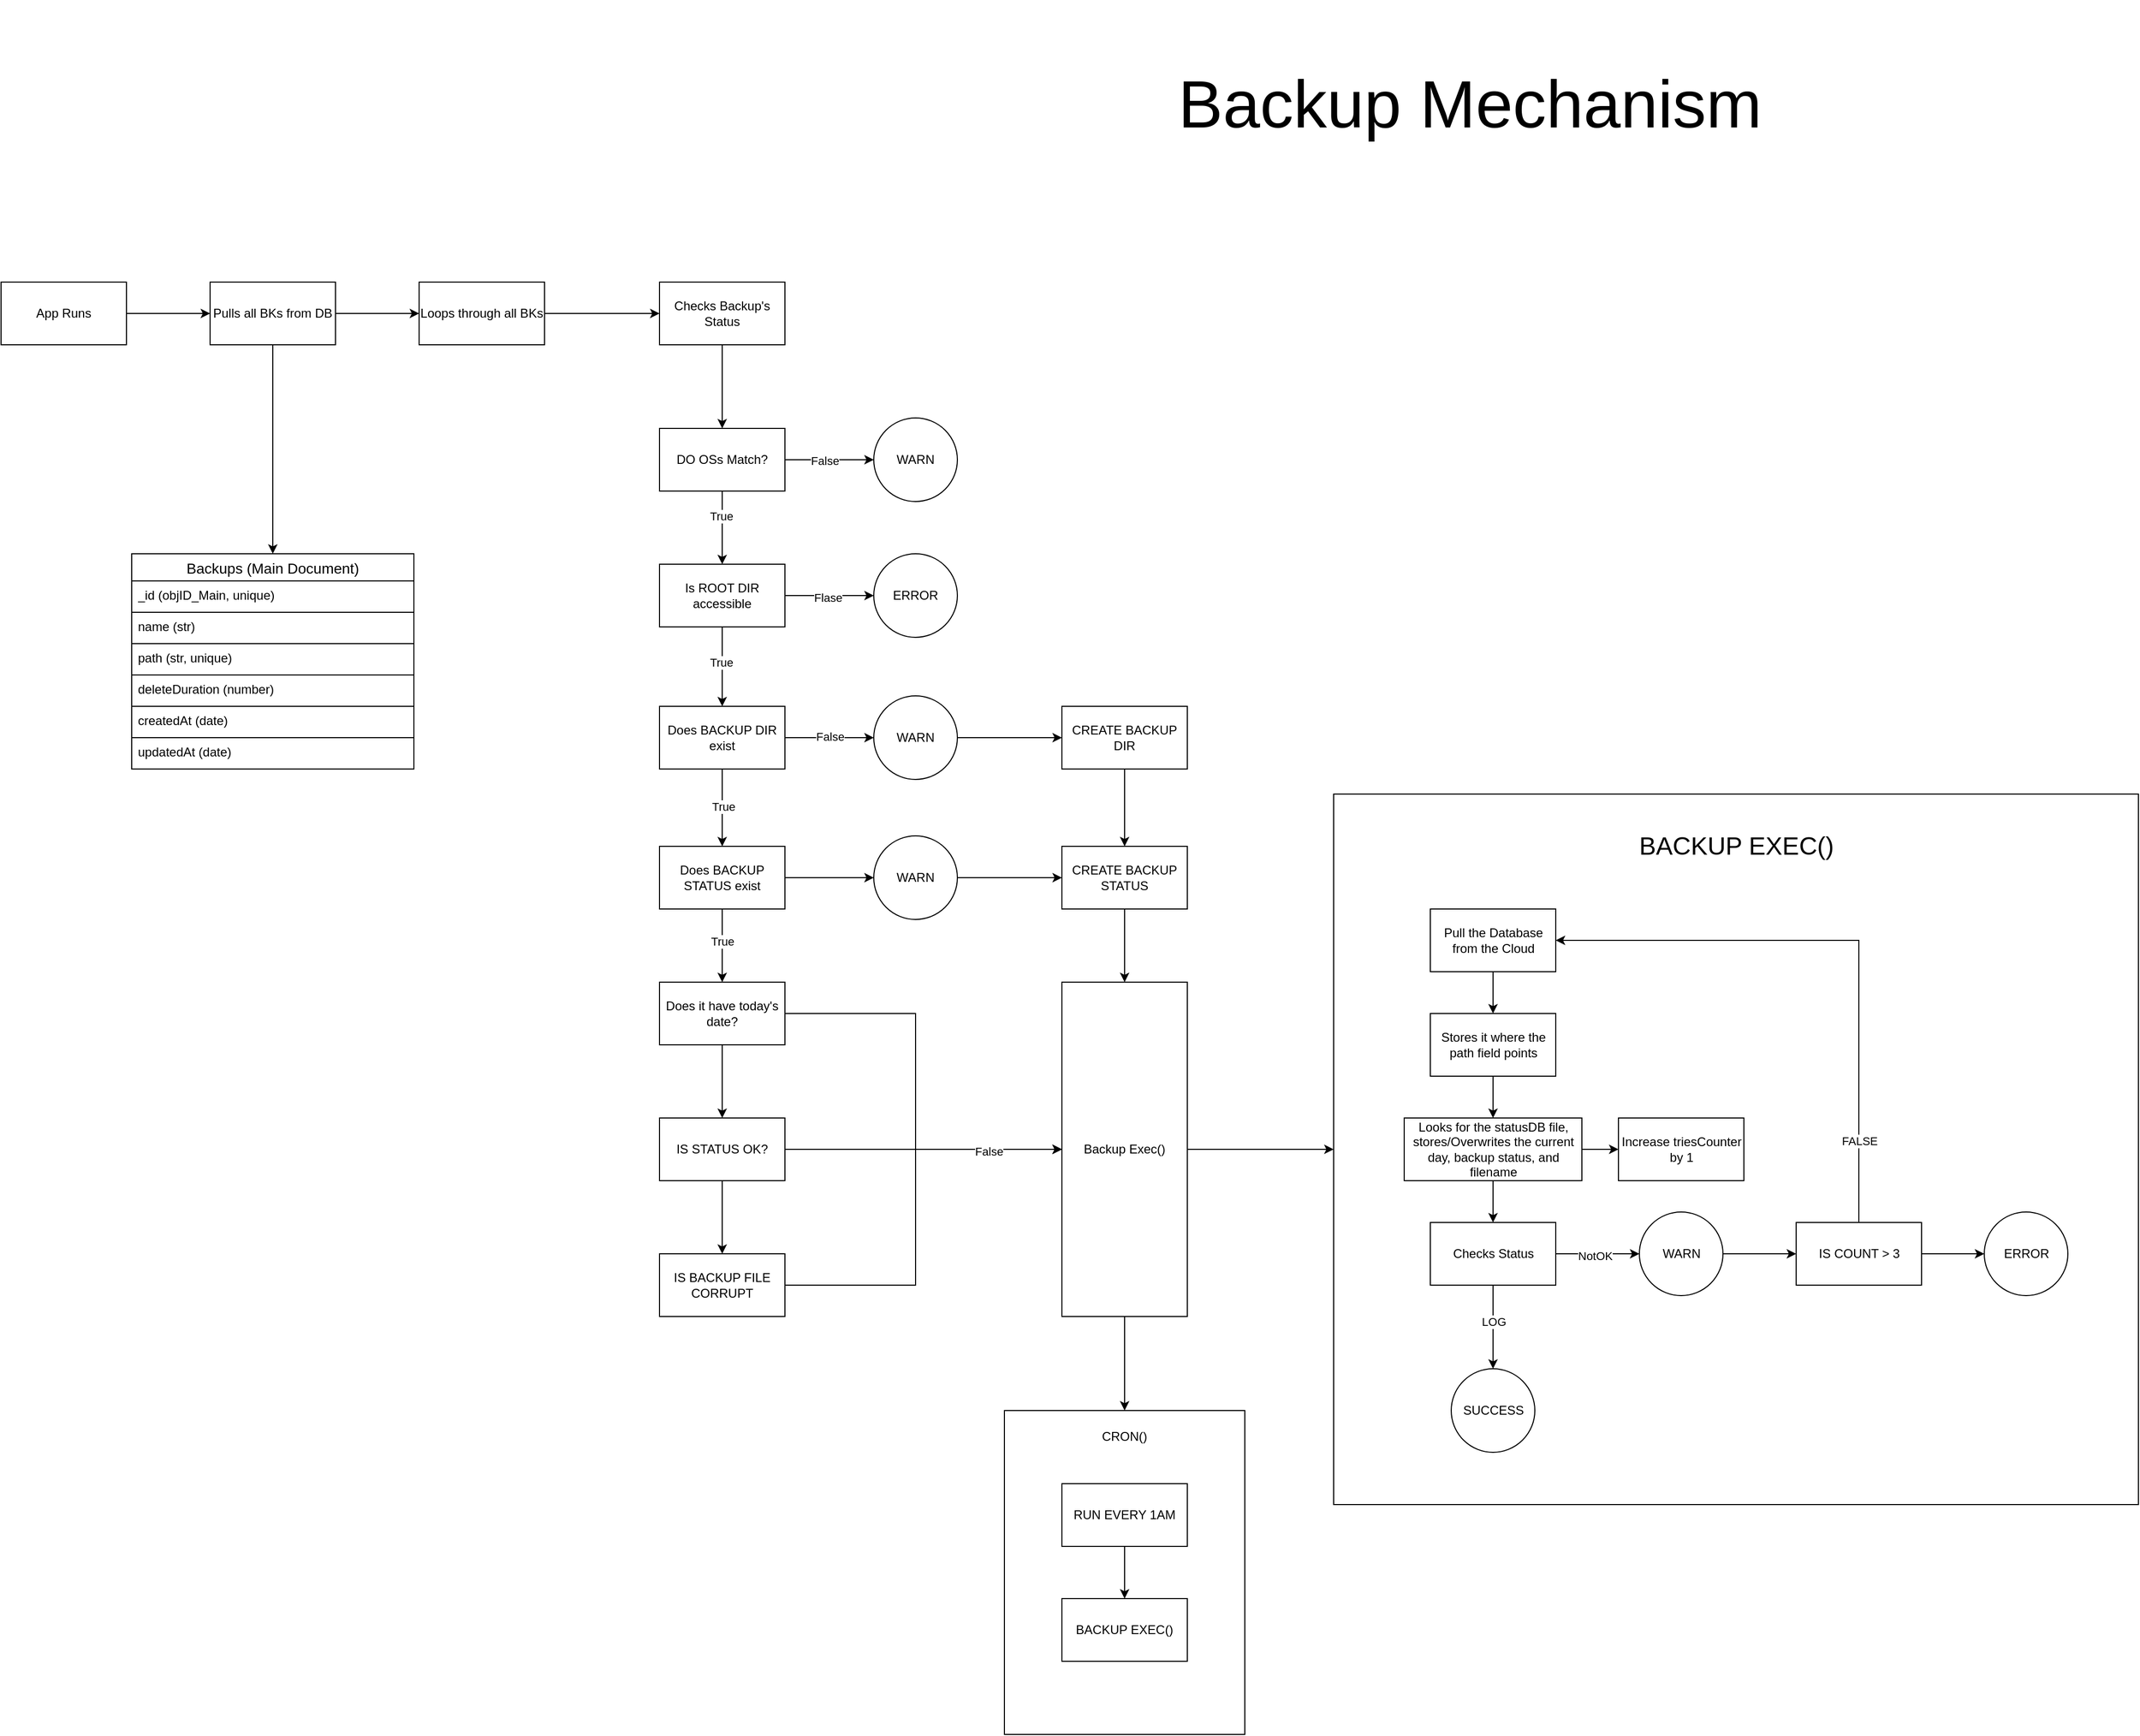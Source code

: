 <mxfile version="23.1.5" type="device">
  <diagram name="Page-1" id="aUB3g0tVHQepJo11lSVc">
    <mxGraphModel dx="1785" dy="1233" grid="1" gridSize="10" guides="1" tooltips="1" connect="1" arrows="1" fold="1" page="1" pageScale="1" pageWidth="5000" pageHeight="1800" math="0" shadow="0">
      <root>
        <mxCell id="0" />
        <mxCell id="1" parent="0" />
        <mxCell id="_85hRrt5dcOIgrZqKlnH-1" value="Backup Mechanism" style="text;html=1;align=center;verticalAlign=middle;whiteSpace=wrap;rounded=0;fontSize=64;" parent="1" vertex="1">
          <mxGeometry x="2138" y="70" width="725" height="200" as="geometry" />
        </mxCell>
        <mxCell id="_85hRrt5dcOIgrZqKlnH-43" value="" style="edgeStyle=orthogonalEdgeStyle;rounded=0;orthogonalLoop=1;jettySize=auto;html=1;" parent="1" source="_85hRrt5dcOIgrZqKlnH-2" target="_85hRrt5dcOIgrZqKlnH-42" edge="1">
          <mxGeometry relative="1" as="geometry" />
        </mxCell>
        <mxCell id="_85hRrt5dcOIgrZqKlnH-2" value="App Runs" style="rounded=0;whiteSpace=wrap;html=1;" parent="1" vertex="1">
          <mxGeometry x="1095" y="340" width="120" height="60" as="geometry" />
        </mxCell>
        <mxCell id="_85hRrt5dcOIgrZqKlnH-3" value="Checks Backup&#39;s Status" style="rounded=0;whiteSpace=wrap;html=1;" parent="1" vertex="1">
          <mxGeometry x="1725" y="340" width="120" height="60" as="geometry" />
        </mxCell>
        <mxCell id="_85hRrt5dcOIgrZqKlnH-45" value="" style="edgeStyle=orthogonalEdgeStyle;rounded=0;orthogonalLoop=1;jettySize=auto;html=1;" parent="1" source="_85hRrt5dcOIgrZqKlnH-42" target="_85hRrt5dcOIgrZqKlnH-44" edge="1">
          <mxGeometry relative="1" as="geometry" />
        </mxCell>
        <mxCell id="_85hRrt5dcOIgrZqKlnH-88" style="edgeStyle=orthogonalEdgeStyle;rounded=0;orthogonalLoop=1;jettySize=auto;html=1;exitX=0.5;exitY=1;exitDx=0;exitDy=0;entryX=0.5;entryY=0;entryDx=0;entryDy=0;" parent="1" source="_85hRrt5dcOIgrZqKlnH-42" target="_85hRrt5dcOIgrZqKlnH-81" edge="1">
          <mxGeometry relative="1" as="geometry" />
        </mxCell>
        <mxCell id="_85hRrt5dcOIgrZqKlnH-42" value="Pulls all BKs from DB" style="rounded=0;whiteSpace=wrap;html=1;" parent="1" vertex="1">
          <mxGeometry x="1295" y="340" width="120" height="60" as="geometry" />
        </mxCell>
        <mxCell id="_85hRrt5dcOIgrZqKlnH-46" value="" style="edgeStyle=orthogonalEdgeStyle;rounded=0;orthogonalLoop=1;jettySize=auto;html=1;" parent="1" source="_85hRrt5dcOIgrZqKlnH-44" target="_85hRrt5dcOIgrZqKlnH-3" edge="1">
          <mxGeometry relative="1" as="geometry" />
        </mxCell>
        <mxCell id="_85hRrt5dcOIgrZqKlnH-44" value="Loops through all BKs" style="rounded=0;whiteSpace=wrap;html=1;" parent="1" vertex="1">
          <mxGeometry x="1495" y="340" width="120" height="60" as="geometry" />
        </mxCell>
        <mxCell id="_85hRrt5dcOIgrZqKlnH-81" value="Backups (Main Document)" style="swimlane;fontStyle=0;childLayout=stackLayout;horizontal=1;startSize=26;horizontalStack=0;resizeParent=1;resizeParentMax=0;resizeLast=0;collapsible=1;marginBottom=0;align=center;fontSize=14;" parent="1" vertex="1">
          <mxGeometry x="1220" y="600" width="270" height="206" as="geometry" />
        </mxCell>
        <mxCell id="_85hRrt5dcOIgrZqKlnH-82" value="_id (objID_Main, unique)" style="text;strokeColor=default;fillColor=none;spacingLeft=4;spacingRight=4;overflow=hidden;rotatable=0;points=[[0,0.5],[1,0.5]];portConstraint=eastwest;fontSize=12;whiteSpace=wrap;html=1;" parent="_85hRrt5dcOIgrZqKlnH-81" vertex="1">
          <mxGeometry y="26" width="270" height="30" as="geometry" />
        </mxCell>
        <mxCell id="_85hRrt5dcOIgrZqKlnH-83" value="name (str)" style="text;strokeColor=default;fillColor=none;spacingLeft=4;spacingRight=4;overflow=hidden;rotatable=0;points=[[0,0.5],[1,0.5]];portConstraint=eastwest;fontSize=12;whiteSpace=wrap;html=1;" parent="_85hRrt5dcOIgrZqKlnH-81" vertex="1">
          <mxGeometry y="56" width="270" height="30" as="geometry" />
        </mxCell>
        <mxCell id="_85hRrt5dcOIgrZqKlnH-84" value="path (str, unique)" style="text;strokeColor=default;fillColor=none;spacingLeft=4;spacingRight=4;overflow=hidden;rotatable=0;points=[[0,0.5],[1,0.5]];portConstraint=eastwest;fontSize=12;whiteSpace=wrap;html=1;" parent="_85hRrt5dcOIgrZqKlnH-81" vertex="1">
          <mxGeometry y="86" width="270" height="30" as="geometry" />
        </mxCell>
        <mxCell id="_85hRrt5dcOIgrZqKlnH-85" value="deleteDuration (number)" style="text;strokeColor=default;fillColor=none;spacingLeft=4;spacingRight=4;overflow=hidden;rotatable=0;points=[[0,0.5],[1,0.5]];portConstraint=eastwest;fontSize=12;whiteSpace=wrap;html=1;" parent="_85hRrt5dcOIgrZqKlnH-81" vertex="1">
          <mxGeometry y="116" width="270" height="30" as="geometry" />
        </mxCell>
        <mxCell id="_85hRrt5dcOIgrZqKlnH-86" value="createdAt (date)&amp;nbsp;" style="text;strokeColor=default;fillColor=none;spacingLeft=4;spacingRight=4;overflow=hidden;rotatable=0;points=[[0,0.5],[1,0.5]];portConstraint=eastwest;fontSize=12;whiteSpace=wrap;html=1;" parent="_85hRrt5dcOIgrZqKlnH-81" vertex="1">
          <mxGeometry y="146" width="270" height="30" as="geometry" />
        </mxCell>
        <mxCell id="_85hRrt5dcOIgrZqKlnH-87" value="updatedAt (date)" style="text;strokeColor=default;fillColor=none;spacingLeft=4;spacingRight=4;overflow=hidden;rotatable=0;points=[[0,0.5],[1,0.5]];portConstraint=eastwest;fontSize=12;whiteSpace=wrap;html=1;" parent="_85hRrt5dcOIgrZqKlnH-81" vertex="1">
          <mxGeometry y="176" width="270" height="30" as="geometry" />
        </mxCell>
        <mxCell id="IY52gmghLBoiXJImSR9J-2" value="" style="edgeStyle=orthogonalEdgeStyle;rounded=0;orthogonalLoop=1;jettySize=auto;html=1;" edge="1" parent="1" source="IY52gmghLBoiXJImSR9J-9" target="IY52gmghLBoiXJImSR9J-1">
          <mxGeometry relative="1" as="geometry">
            <mxPoint x="1785" y="400" as="sourcePoint" />
            <mxPoint x="1785" y="630" as="targetPoint" />
          </mxGeometry>
        </mxCell>
        <mxCell id="IY52gmghLBoiXJImSR9J-14" value="True" style="edgeLabel;html=1;align=center;verticalAlign=middle;resizable=0;points=[];" vertex="1" connectable="0" parent="IY52gmghLBoiXJImSR9J-2">
          <mxGeometry x="-0.314" y="-1" relative="1" as="geometry">
            <mxPoint as="offset" />
          </mxGeometry>
        </mxCell>
        <mxCell id="IY52gmghLBoiXJImSR9J-7" value="" style="edgeStyle=orthogonalEdgeStyle;rounded=0;orthogonalLoop=1;jettySize=auto;html=1;" edge="1" parent="1" source="IY52gmghLBoiXJImSR9J-1" target="IY52gmghLBoiXJImSR9J-6">
          <mxGeometry relative="1" as="geometry" />
        </mxCell>
        <mxCell id="IY52gmghLBoiXJImSR9J-8" value="Flase" style="edgeLabel;html=1;align=center;verticalAlign=middle;resizable=0;points=[];" vertex="1" connectable="0" parent="IY52gmghLBoiXJImSR9J-7">
          <mxGeometry x="-0.035" y="-2" relative="1" as="geometry">
            <mxPoint as="offset" />
          </mxGeometry>
        </mxCell>
        <mxCell id="IY52gmghLBoiXJImSR9J-1" value="Is ROOT DIR accessible" style="rounded=0;whiteSpace=wrap;html=1;" vertex="1" parent="1">
          <mxGeometry x="1725" y="610" width="120" height="60" as="geometry" />
        </mxCell>
        <mxCell id="IY52gmghLBoiXJImSR9J-6" value="ERROR" style="ellipse;whiteSpace=wrap;html=1;aspect=fixed;" vertex="1" parent="1">
          <mxGeometry x="1930" y="600" width="80" height="80" as="geometry" />
        </mxCell>
        <mxCell id="IY52gmghLBoiXJImSR9J-10" value="WARN" style="ellipse;whiteSpace=wrap;html=1;aspect=fixed;" vertex="1" parent="1">
          <mxGeometry x="1930" y="470" width="80" height="80" as="geometry" />
        </mxCell>
        <mxCell id="IY52gmghLBoiXJImSR9J-11" value="" style="edgeStyle=orthogonalEdgeStyle;rounded=0;orthogonalLoop=1;jettySize=auto;html=1;" edge="1" parent="1" source="_85hRrt5dcOIgrZqKlnH-3" target="IY52gmghLBoiXJImSR9J-9">
          <mxGeometry relative="1" as="geometry">
            <mxPoint x="1785" y="400" as="sourcePoint" />
            <mxPoint x="1785" y="730" as="targetPoint" />
          </mxGeometry>
        </mxCell>
        <mxCell id="IY52gmghLBoiXJImSR9J-12" value="" style="edgeStyle=orthogonalEdgeStyle;rounded=0;orthogonalLoop=1;jettySize=auto;html=1;" edge="1" parent="1" source="IY52gmghLBoiXJImSR9J-9" target="IY52gmghLBoiXJImSR9J-10">
          <mxGeometry relative="1" as="geometry" />
        </mxCell>
        <mxCell id="IY52gmghLBoiXJImSR9J-13" value="False" style="edgeLabel;html=1;align=center;verticalAlign=middle;resizable=0;points=[];" vertex="1" connectable="0" parent="IY52gmghLBoiXJImSR9J-12">
          <mxGeometry x="-0.106" y="-1" relative="1" as="geometry">
            <mxPoint as="offset" />
          </mxGeometry>
        </mxCell>
        <mxCell id="IY52gmghLBoiXJImSR9J-9" value="DO OSs Match?" style="rounded=0;whiteSpace=wrap;html=1;" vertex="1" parent="1">
          <mxGeometry x="1725" y="480" width="120" height="60" as="geometry" />
        </mxCell>
        <mxCell id="IY52gmghLBoiXJImSR9J-16" value="" style="edgeStyle=orthogonalEdgeStyle;rounded=0;orthogonalLoop=1;jettySize=auto;html=1;" edge="1" parent="1" source="IY52gmghLBoiXJImSR9J-1" target="IY52gmghLBoiXJImSR9J-15">
          <mxGeometry relative="1" as="geometry">
            <mxPoint x="1785" y="670" as="sourcePoint" />
            <mxPoint x="1785" y="960" as="targetPoint" />
          </mxGeometry>
        </mxCell>
        <mxCell id="IY52gmghLBoiXJImSR9J-18" value="True" style="edgeLabel;html=1;align=center;verticalAlign=middle;resizable=0;points=[];" vertex="1" connectable="0" parent="IY52gmghLBoiXJImSR9J-16">
          <mxGeometry x="-0.105" y="-1" relative="1" as="geometry">
            <mxPoint as="offset" />
          </mxGeometry>
        </mxCell>
        <mxCell id="IY52gmghLBoiXJImSR9J-20" value="" style="edgeStyle=orthogonalEdgeStyle;rounded=0;orthogonalLoop=1;jettySize=auto;html=1;" edge="1" parent="1" source="IY52gmghLBoiXJImSR9J-15" target="IY52gmghLBoiXJImSR9J-19">
          <mxGeometry relative="1" as="geometry" />
        </mxCell>
        <mxCell id="IY52gmghLBoiXJImSR9J-21" value="False" style="edgeLabel;html=1;align=center;verticalAlign=middle;resizable=0;points=[];" vertex="1" connectable="0" parent="IY52gmghLBoiXJImSR9J-20">
          <mxGeometry x="-0.001" y="1" relative="1" as="geometry">
            <mxPoint as="offset" />
          </mxGeometry>
        </mxCell>
        <mxCell id="IY52gmghLBoiXJImSR9J-15" value="Does BACKUP DIR exist" style="rounded=0;whiteSpace=wrap;html=1;" vertex="1" parent="1">
          <mxGeometry x="1725" y="746" width="120" height="60" as="geometry" />
        </mxCell>
        <mxCell id="IY52gmghLBoiXJImSR9J-28" style="edgeStyle=orthogonalEdgeStyle;rounded=0;orthogonalLoop=1;jettySize=auto;html=1;exitX=1;exitY=0.5;exitDx=0;exitDy=0;entryX=0;entryY=0.5;entryDx=0;entryDy=0;" edge="1" parent="1" source="IY52gmghLBoiXJImSR9J-19" target="IY52gmghLBoiXJImSR9J-29">
          <mxGeometry relative="1" as="geometry">
            <mxPoint x="2120" y="776.258" as="targetPoint" />
          </mxGeometry>
        </mxCell>
        <mxCell id="IY52gmghLBoiXJImSR9J-19" value="WARN" style="ellipse;whiteSpace=wrap;html=1;aspect=fixed;" vertex="1" parent="1">
          <mxGeometry x="1930" y="736" width="80" height="80" as="geometry" />
        </mxCell>
        <mxCell id="IY52gmghLBoiXJImSR9J-23" value="" style="edgeStyle=orthogonalEdgeStyle;rounded=0;orthogonalLoop=1;jettySize=auto;html=1;" edge="1" parent="1" source="IY52gmghLBoiXJImSR9J-15" target="IY52gmghLBoiXJImSR9J-22">
          <mxGeometry relative="1" as="geometry">
            <mxPoint x="1785" y="806" as="sourcePoint" />
            <mxPoint x="1785" y="1070" as="targetPoint" />
          </mxGeometry>
        </mxCell>
        <mxCell id="IY52gmghLBoiXJImSR9J-26" value="True" style="edgeLabel;html=1;align=center;verticalAlign=middle;resizable=0;points=[];" vertex="1" connectable="0" parent="IY52gmghLBoiXJImSR9J-23">
          <mxGeometry x="-0.022" y="1" relative="1" as="geometry">
            <mxPoint as="offset" />
          </mxGeometry>
        </mxCell>
        <mxCell id="IY52gmghLBoiXJImSR9J-25" value="" style="edgeStyle=orthogonalEdgeStyle;rounded=0;orthogonalLoop=1;jettySize=auto;html=1;" edge="1" parent="1" source="IY52gmghLBoiXJImSR9J-22" target="IY52gmghLBoiXJImSR9J-24">
          <mxGeometry relative="1" as="geometry" />
        </mxCell>
        <mxCell id="IY52gmghLBoiXJImSR9J-35" style="edgeStyle=orthogonalEdgeStyle;rounded=0;orthogonalLoop=1;jettySize=auto;html=1;exitX=0.5;exitY=1;exitDx=0;exitDy=0;entryX=0.5;entryY=0;entryDx=0;entryDy=0;" edge="1" parent="1" source="IY52gmghLBoiXJImSR9J-22" target="IY52gmghLBoiXJImSR9J-34">
          <mxGeometry relative="1" as="geometry" />
        </mxCell>
        <mxCell id="IY52gmghLBoiXJImSR9J-36" value="True" style="edgeLabel;html=1;align=center;verticalAlign=middle;resizable=0;points=[];" vertex="1" connectable="0" parent="IY52gmghLBoiXJImSR9J-35">
          <mxGeometry x="-0.114" relative="1" as="geometry">
            <mxPoint as="offset" />
          </mxGeometry>
        </mxCell>
        <mxCell id="IY52gmghLBoiXJImSR9J-22" value="Does BACKUP STATUS exist" style="rounded=0;whiteSpace=wrap;html=1;" vertex="1" parent="1">
          <mxGeometry x="1725" y="880" width="120" height="60" as="geometry" />
        </mxCell>
        <mxCell id="IY52gmghLBoiXJImSR9J-32" style="edgeStyle=orthogonalEdgeStyle;rounded=0;orthogonalLoop=1;jettySize=auto;html=1;exitX=1;exitY=0.5;exitDx=0;exitDy=0;entryX=0;entryY=0.5;entryDx=0;entryDy=0;" edge="1" parent="1" source="IY52gmghLBoiXJImSR9J-24" target="IY52gmghLBoiXJImSR9J-30">
          <mxGeometry relative="1" as="geometry" />
        </mxCell>
        <mxCell id="IY52gmghLBoiXJImSR9J-24" value="WARN" style="ellipse;whiteSpace=wrap;html=1;aspect=fixed;" vertex="1" parent="1">
          <mxGeometry x="1930" y="870" width="80" height="80" as="geometry" />
        </mxCell>
        <mxCell id="IY52gmghLBoiXJImSR9J-33" style="edgeStyle=orthogonalEdgeStyle;rounded=0;orthogonalLoop=1;jettySize=auto;html=1;exitX=0.5;exitY=1;exitDx=0;exitDy=0;entryX=0.5;entryY=0;entryDx=0;entryDy=0;" edge="1" parent="1" source="IY52gmghLBoiXJImSR9J-29" target="IY52gmghLBoiXJImSR9J-30">
          <mxGeometry relative="1" as="geometry" />
        </mxCell>
        <mxCell id="IY52gmghLBoiXJImSR9J-29" value="CREATE BACKUP DIR" style="rounded=0;whiteSpace=wrap;html=1;" vertex="1" parent="1">
          <mxGeometry x="2110" y="746" width="120" height="60" as="geometry" />
        </mxCell>
        <mxCell id="IY52gmghLBoiXJImSR9J-38" value="" style="edgeStyle=orthogonalEdgeStyle;rounded=0;orthogonalLoop=1;jettySize=auto;html=1;" edge="1" parent="1" source="IY52gmghLBoiXJImSR9J-30" target="IY52gmghLBoiXJImSR9J-37">
          <mxGeometry relative="1" as="geometry" />
        </mxCell>
        <mxCell id="IY52gmghLBoiXJImSR9J-30" value="CREATE BACKUP STATUS" style="rounded=0;whiteSpace=wrap;html=1;" vertex="1" parent="1">
          <mxGeometry x="2110" y="880" width="120" height="60" as="geometry" />
        </mxCell>
        <mxCell id="IY52gmghLBoiXJImSR9J-40" style="edgeStyle=orthogonalEdgeStyle;rounded=0;orthogonalLoop=1;jettySize=auto;html=1;exitX=1;exitY=0.5;exitDx=0;exitDy=0;entryX=0;entryY=0.5;entryDx=0;entryDy=0;" edge="1" parent="1" source="IY52gmghLBoiXJImSR9J-34" target="IY52gmghLBoiXJImSR9J-37">
          <mxGeometry relative="1" as="geometry">
            <Array as="points">
              <mxPoint x="1970" y="1040" />
              <mxPoint x="1970" y="1170" />
            </Array>
          </mxGeometry>
        </mxCell>
        <mxCell id="IY52gmghLBoiXJImSR9J-43" value="" style="edgeStyle=orthogonalEdgeStyle;rounded=0;orthogonalLoop=1;jettySize=auto;html=1;" edge="1" parent="1" source="IY52gmghLBoiXJImSR9J-34" target="IY52gmghLBoiXJImSR9J-42">
          <mxGeometry relative="1" as="geometry" />
        </mxCell>
        <mxCell id="IY52gmghLBoiXJImSR9J-34" value="Does it have today&#39;s date?" style="rounded=0;whiteSpace=wrap;html=1;" vertex="1" parent="1">
          <mxGeometry x="1725" y="1010" width="120" height="60" as="geometry" />
        </mxCell>
        <mxCell id="IY52gmghLBoiXJImSR9J-83" style="edgeStyle=orthogonalEdgeStyle;rounded=0;orthogonalLoop=1;jettySize=auto;html=1;exitX=1;exitY=0.5;exitDx=0;exitDy=0;entryX=0;entryY=0.5;entryDx=0;entryDy=0;" edge="1" parent="1" source="IY52gmghLBoiXJImSR9J-37" target="IY52gmghLBoiXJImSR9J-52">
          <mxGeometry relative="1" as="geometry" />
        </mxCell>
        <mxCell id="IY52gmghLBoiXJImSR9J-84" style="edgeStyle=orthogonalEdgeStyle;rounded=0;orthogonalLoop=1;jettySize=auto;html=1;exitX=0.5;exitY=1;exitDx=0;exitDy=0;entryX=0.5;entryY=0;entryDx=0;entryDy=0;" edge="1" parent="1" source="IY52gmghLBoiXJImSR9J-37" target="IY52gmghLBoiXJImSR9J-85">
          <mxGeometry relative="1" as="geometry">
            <mxPoint x="2170" y="1400" as="targetPoint" />
          </mxGeometry>
        </mxCell>
        <mxCell id="IY52gmghLBoiXJImSR9J-37" value="Backup Exec()" style="rounded=0;whiteSpace=wrap;html=1;" vertex="1" parent="1">
          <mxGeometry x="2110" y="1010" width="120" height="320" as="geometry" />
        </mxCell>
        <mxCell id="IY52gmghLBoiXJImSR9J-45" style="edgeStyle=orthogonalEdgeStyle;rounded=0;orthogonalLoop=1;jettySize=auto;html=1;exitX=1;exitY=0.5;exitDx=0;exitDy=0;entryX=0;entryY=0.5;entryDx=0;entryDy=0;" edge="1" parent="1" source="IY52gmghLBoiXJImSR9J-42">
          <mxGeometry relative="1" as="geometry">
            <mxPoint x="2110" y="1170" as="targetPoint" />
          </mxGeometry>
        </mxCell>
        <mxCell id="IY52gmghLBoiXJImSR9J-48" value="" style="edgeStyle=orthogonalEdgeStyle;rounded=0;orthogonalLoop=1;jettySize=auto;html=1;" edge="1" parent="1" source="IY52gmghLBoiXJImSR9J-42" target="IY52gmghLBoiXJImSR9J-47">
          <mxGeometry relative="1" as="geometry" />
        </mxCell>
        <mxCell id="IY52gmghLBoiXJImSR9J-42" value="IS STATUS OK?" style="rounded=0;whiteSpace=wrap;html=1;" vertex="1" parent="1">
          <mxGeometry x="1725" y="1140" width="120" height="60" as="geometry" />
        </mxCell>
        <mxCell id="IY52gmghLBoiXJImSR9J-50" style="edgeStyle=orthogonalEdgeStyle;rounded=0;orthogonalLoop=1;jettySize=auto;html=1;exitX=1;exitY=0.5;exitDx=0;exitDy=0;" edge="1" parent="1" source="IY52gmghLBoiXJImSR9J-47" target="IY52gmghLBoiXJImSR9J-37">
          <mxGeometry relative="1" as="geometry">
            <Array as="points">
              <mxPoint x="1970" y="1300" />
              <mxPoint x="1970" y="1170" />
            </Array>
          </mxGeometry>
        </mxCell>
        <mxCell id="IY52gmghLBoiXJImSR9J-51" value="False" style="edgeLabel;html=1;align=center;verticalAlign=middle;resizable=0;points=[];" vertex="1" connectable="0" parent="IY52gmghLBoiXJImSR9J-50">
          <mxGeometry x="0.646" y="-2" relative="1" as="geometry">
            <mxPoint as="offset" />
          </mxGeometry>
        </mxCell>
        <mxCell id="IY52gmghLBoiXJImSR9J-47" value="IS BACKUP FILE CORRUPT" style="rounded=0;whiteSpace=wrap;html=1;" vertex="1" parent="1">
          <mxGeometry x="1725" y="1270" width="120" height="60" as="geometry" />
        </mxCell>
        <mxCell id="IY52gmghLBoiXJImSR9J-82" value="" style="group" vertex="1" connectable="0" parent="1">
          <mxGeometry x="2370" y="830" width="770" height="680" as="geometry" />
        </mxCell>
        <mxCell id="IY52gmghLBoiXJImSR9J-52" value="" style="rounded=0;whiteSpace=wrap;html=1;" vertex="1" parent="IY52gmghLBoiXJImSR9J-82">
          <mxGeometry width="770" height="680" as="geometry" />
        </mxCell>
        <mxCell id="IY52gmghLBoiXJImSR9J-53" value="BACKUP EXEC()" style="text;html=1;align=center;verticalAlign=middle;whiteSpace=wrap;rounded=0;fontSize=24;" vertex="1" parent="IY52gmghLBoiXJImSR9J-82">
          <mxGeometry x="287.5" y="20" width="195" height="60" as="geometry" />
        </mxCell>
        <mxCell id="IY52gmghLBoiXJImSR9J-81" value="" style="group" vertex="1" connectable="0" parent="IY52gmghLBoiXJImSR9J-82">
          <mxGeometry x="67.5" y="110" width="635" height="520" as="geometry" />
        </mxCell>
        <mxCell id="IY52gmghLBoiXJImSR9J-54" value="Pull the Database from the Cloud" style="rounded=0;whiteSpace=wrap;html=1;" vertex="1" parent="IY52gmghLBoiXJImSR9J-81">
          <mxGeometry x="25" width="120" height="60" as="geometry" />
        </mxCell>
        <mxCell id="IY52gmghLBoiXJImSR9J-55" value="Stores it where the path field points" style="rounded=0;whiteSpace=wrap;html=1;" vertex="1" parent="IY52gmghLBoiXJImSR9J-81">
          <mxGeometry x="25" y="100" width="120" height="60" as="geometry" />
        </mxCell>
        <mxCell id="IY52gmghLBoiXJImSR9J-57" value="Looks for the statusDB file, stores/Overwrites the current day, backup status, and filename" style="rounded=0;whiteSpace=wrap;html=1;" vertex="1" parent="IY52gmghLBoiXJImSR9J-81">
          <mxGeometry y="200" width="170" height="60" as="geometry" />
        </mxCell>
        <mxCell id="IY52gmghLBoiXJImSR9J-59" value="Increase triesCounter by 1" style="rounded=0;whiteSpace=wrap;html=1;" vertex="1" parent="IY52gmghLBoiXJImSR9J-81">
          <mxGeometry x="205" y="200" width="120" height="60" as="geometry" />
        </mxCell>
        <mxCell id="IY52gmghLBoiXJImSR9J-61" value="Checks Status" style="rounded=0;whiteSpace=wrap;html=1;" vertex="1" parent="IY52gmghLBoiXJImSR9J-81">
          <mxGeometry x="25" y="300" width="120" height="60" as="geometry" />
        </mxCell>
        <mxCell id="IY52gmghLBoiXJImSR9J-63" value="WARN" style="ellipse;whiteSpace=wrap;html=1;aspect=fixed;" vertex="1" parent="IY52gmghLBoiXJImSR9J-81">
          <mxGeometry x="225" y="290" width="80" height="80" as="geometry" />
        </mxCell>
        <mxCell id="IY52gmghLBoiXJImSR9J-64" value="SUCCESS" style="ellipse;whiteSpace=wrap;html=1;aspect=fixed;" vertex="1" parent="IY52gmghLBoiXJImSR9J-81">
          <mxGeometry x="45" y="440" width="80" height="80" as="geometry" />
        </mxCell>
        <mxCell id="IY52gmghLBoiXJImSR9J-77" style="edgeStyle=orthogonalEdgeStyle;rounded=0;orthogonalLoop=1;jettySize=auto;html=1;exitX=0.5;exitY=0;exitDx=0;exitDy=0;entryX=1;entryY=0.5;entryDx=0;entryDy=0;" edge="1" parent="IY52gmghLBoiXJImSR9J-81" source="IY52gmghLBoiXJImSR9J-75" target="IY52gmghLBoiXJImSR9J-54">
          <mxGeometry relative="1" as="geometry" />
        </mxCell>
        <mxCell id="IY52gmghLBoiXJImSR9J-78" value="FALSE" style="edgeLabel;html=1;align=center;verticalAlign=middle;resizable=0;points=[];" vertex="1" connectable="0" parent="IY52gmghLBoiXJImSR9J-77">
          <mxGeometry x="-0.721" relative="1" as="geometry">
            <mxPoint as="offset" />
          </mxGeometry>
        </mxCell>
        <mxCell id="IY52gmghLBoiXJImSR9J-75" value="IS COUNT &amp;gt; 3" style="rounded=0;whiteSpace=wrap;html=1;" vertex="1" parent="IY52gmghLBoiXJImSR9J-81">
          <mxGeometry x="375" y="300" width="120" height="60" as="geometry" />
        </mxCell>
        <mxCell id="IY52gmghLBoiXJImSR9J-79" value="ERROR" style="ellipse;whiteSpace=wrap;html=1;aspect=fixed;" vertex="1" parent="IY52gmghLBoiXJImSR9J-81">
          <mxGeometry x="555" y="290" width="80" height="80" as="geometry" />
        </mxCell>
        <mxCell id="IY52gmghLBoiXJImSR9J-69" value="" style="edgeStyle=orthogonalEdgeStyle;rounded=0;orthogonalLoop=1;jettySize=auto;html=1;" edge="1" parent="IY52gmghLBoiXJImSR9J-81" source="IY52gmghLBoiXJImSR9J-54" target="IY52gmghLBoiXJImSR9J-55">
          <mxGeometry relative="1" as="geometry" />
        </mxCell>
        <mxCell id="IY52gmghLBoiXJImSR9J-70" value="" style="edgeStyle=orthogonalEdgeStyle;rounded=0;orthogonalLoop=1;jettySize=auto;html=1;" edge="1" parent="IY52gmghLBoiXJImSR9J-81" source="IY52gmghLBoiXJImSR9J-55" target="IY52gmghLBoiXJImSR9J-57">
          <mxGeometry relative="1" as="geometry" />
        </mxCell>
        <mxCell id="IY52gmghLBoiXJImSR9J-71" value="" style="edgeStyle=orthogonalEdgeStyle;rounded=0;orthogonalLoop=1;jettySize=auto;html=1;" edge="1" parent="IY52gmghLBoiXJImSR9J-81" source="IY52gmghLBoiXJImSR9J-57" target="IY52gmghLBoiXJImSR9J-59">
          <mxGeometry relative="1" as="geometry" />
        </mxCell>
        <mxCell id="IY52gmghLBoiXJImSR9J-72" value="" style="edgeStyle=orthogonalEdgeStyle;rounded=0;orthogonalLoop=1;jettySize=auto;html=1;" edge="1" parent="IY52gmghLBoiXJImSR9J-81" source="IY52gmghLBoiXJImSR9J-57" target="IY52gmghLBoiXJImSR9J-61">
          <mxGeometry relative="1" as="geometry" />
        </mxCell>
        <mxCell id="IY52gmghLBoiXJImSR9J-65" style="edgeStyle=orthogonalEdgeStyle;rounded=0;orthogonalLoop=1;jettySize=auto;html=1;exitX=1;exitY=0.5;exitDx=0;exitDy=0;entryX=0;entryY=0.5;entryDx=0;entryDy=0;" edge="1" parent="IY52gmghLBoiXJImSR9J-81" source="IY52gmghLBoiXJImSR9J-61" target="IY52gmghLBoiXJImSR9J-63">
          <mxGeometry relative="1" as="geometry" />
        </mxCell>
        <mxCell id="IY52gmghLBoiXJImSR9J-66" value="NotOK" style="edgeLabel;html=1;align=center;verticalAlign=middle;resizable=0;points=[];" vertex="1" connectable="0" parent="IY52gmghLBoiXJImSR9J-65">
          <mxGeometry x="-0.061" y="-2" relative="1" as="geometry">
            <mxPoint as="offset" />
          </mxGeometry>
        </mxCell>
        <mxCell id="IY52gmghLBoiXJImSR9J-68" value="" style="edgeStyle=orthogonalEdgeStyle;rounded=0;orthogonalLoop=1;jettySize=auto;html=1;" edge="1" parent="IY52gmghLBoiXJImSR9J-81" source="IY52gmghLBoiXJImSR9J-61" target="IY52gmghLBoiXJImSR9J-64">
          <mxGeometry relative="1" as="geometry" />
        </mxCell>
        <mxCell id="IY52gmghLBoiXJImSR9J-73" value="LOG" style="edgeLabel;html=1;align=center;verticalAlign=middle;resizable=0;points=[];" vertex="1" connectable="0" parent="IY52gmghLBoiXJImSR9J-68">
          <mxGeometry x="-0.142" relative="1" as="geometry">
            <mxPoint as="offset" />
          </mxGeometry>
        </mxCell>
        <mxCell id="IY52gmghLBoiXJImSR9J-76" value="" style="edgeStyle=orthogonalEdgeStyle;rounded=0;orthogonalLoop=1;jettySize=auto;html=1;" edge="1" parent="IY52gmghLBoiXJImSR9J-81" source="IY52gmghLBoiXJImSR9J-63" target="IY52gmghLBoiXJImSR9J-75">
          <mxGeometry relative="1" as="geometry" />
        </mxCell>
        <mxCell id="IY52gmghLBoiXJImSR9J-80" value="" style="edgeStyle=orthogonalEdgeStyle;rounded=0;orthogonalLoop=1;jettySize=auto;html=1;" edge="1" parent="IY52gmghLBoiXJImSR9J-81" source="IY52gmghLBoiXJImSR9J-75" target="IY52gmghLBoiXJImSR9J-79">
          <mxGeometry relative="1" as="geometry" />
        </mxCell>
        <mxCell id="IY52gmghLBoiXJImSR9J-85" value="" style="rounded=0;whiteSpace=wrap;html=1;" vertex="1" parent="1">
          <mxGeometry x="2055" y="1420" width="230" height="310" as="geometry" />
        </mxCell>
        <mxCell id="IY52gmghLBoiXJImSR9J-86" value="CRON()" style="text;html=1;align=center;verticalAlign=middle;whiteSpace=wrap;rounded=0;" vertex="1" parent="1">
          <mxGeometry x="2140" y="1430" width="60" height="30" as="geometry" />
        </mxCell>
        <mxCell id="IY52gmghLBoiXJImSR9J-87" value="BACKUP EXEC()" style="rounded=0;whiteSpace=wrap;html=1;" vertex="1" parent="1">
          <mxGeometry x="2110" y="1600" width="120" height="60" as="geometry" />
        </mxCell>
        <mxCell id="IY52gmghLBoiXJImSR9J-89" value="" style="edgeStyle=orthogonalEdgeStyle;rounded=0;orthogonalLoop=1;jettySize=auto;html=1;" edge="1" parent="1" source="IY52gmghLBoiXJImSR9J-88" target="IY52gmghLBoiXJImSR9J-87">
          <mxGeometry relative="1" as="geometry" />
        </mxCell>
        <mxCell id="IY52gmghLBoiXJImSR9J-88" value="RUN EVERY 1AM" style="rounded=0;whiteSpace=wrap;html=1;" vertex="1" parent="1">
          <mxGeometry x="2110" y="1490" width="120" height="60" as="geometry" />
        </mxCell>
      </root>
    </mxGraphModel>
  </diagram>
</mxfile>
